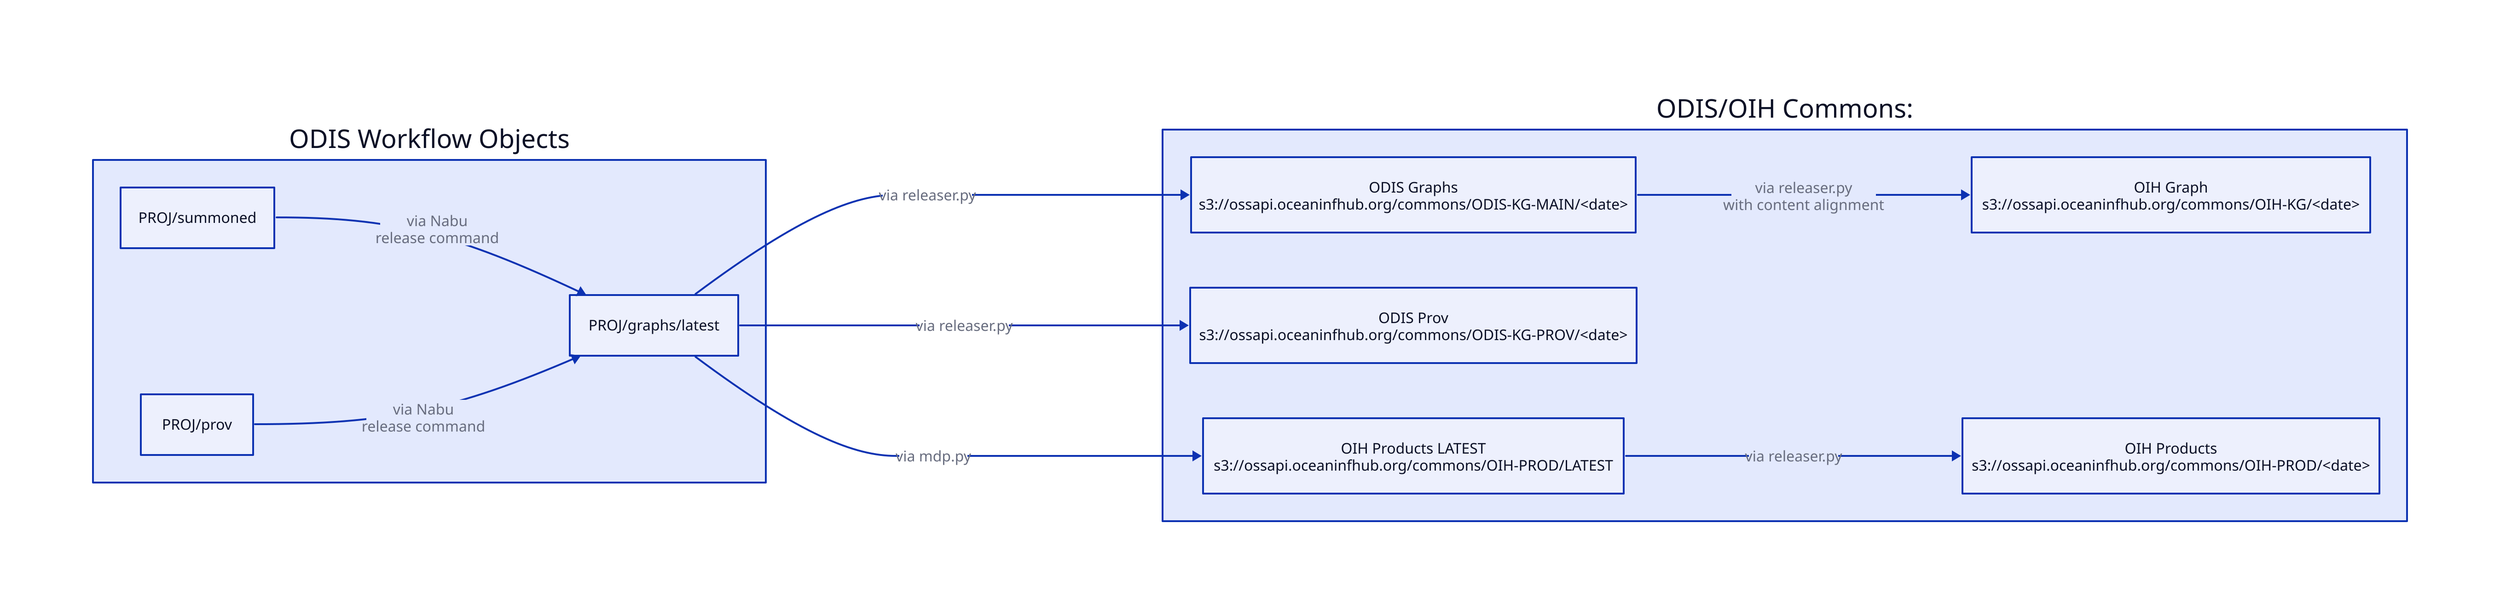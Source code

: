direction: right


po: ODIS Workflow Objects {
    go:  PROJ/summoned
    gp:  PROJ/prov
    nr:  PROJ/graphs/latest
}

rdo: ODIS/OIH Commons: {
    pg: ODIS Graphs \n s3://ossapi.oceaninfhub.org/commons/ODIS-KG-MAIN/<date> 
    pgp: ODIS Prov  \n s3://ossapi.oceaninfhub.org/commons/ODIS-KG-PROV/<date> 
    pplatest: OIH Products LATEST \n s3://ossapi.oceaninfhub.org/commons/OIH-PROD/LATEST
    oihkg : OIH Graph \n s3://ossapi.oceaninfhub.org/commons/OIH-KG/<date> 
    pp: OIH Products \n s3://ossapi.oceaninfhub.org/commons/OIH-PROD/<date> 

    pg -> oihkg: via releaser.py \n with content alignment
    pplatest -> pp: via releaser.py
}

po.go -> po.nr: via Nabu \n  release command
po.gp -> po.nr: via Nabu \n  release command
po.nr -> rdo.pg: via releaser.py
po.nr -> rdo.pgp: via releaser.py


po.nr -> rdo.pplatest: via mdp.py

